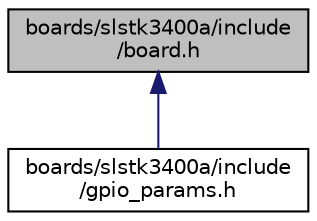 digraph "boards/slstk3400a/include/board.h"
{
 // LATEX_PDF_SIZE
  edge [fontname="Helvetica",fontsize="10",labelfontname="Helvetica",labelfontsize="10"];
  node [fontname="Helvetica",fontsize="10",shape=record];
  Node1 [label="boards/slstk3400a/include\l/board.h",height=0.2,width=0.4,color="black", fillcolor="grey75", style="filled", fontcolor="black",tooltip="Board specific definitions for the SLSTK3400A starter kit."];
  Node1 -> Node2 [dir="back",color="midnightblue",fontsize="10",style="solid",fontname="Helvetica"];
  Node2 [label="boards/slstk3400a/include\l/gpio_params.h",height=0.2,width=0.4,color="black", fillcolor="white", style="filled",URL="$slstk3400a_2include_2gpio__params_8h.html",tooltip="Board specific configuration of direct mapped GPIOs."];
}
